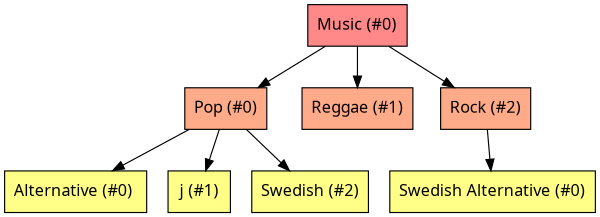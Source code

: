 digraph {
    size=4; 
    node [shape=solid, style=filled, fontname="monoOne"];

    "Music (#0)" [fillcolor="#ff8888"];

    "Pop (#0)" [fillcolor="#ffaa88"];
    "Reggae (#1)" [fillcolor="#ffaa88"];
    "Rock (#2)" [fillcolor="#ffaa88"];

    "Alternative (#0) " [fillcolor="#ffff88"];
    "j (#1)" [fillcolor="#ffff88"];
    "Swedish (#2)" [fillcolor="#ffff88"];
    "Swedish Alternative (#0)" [fillcolor="#ffff88"];

    // ------------------

    "Music (#0)" -> "Pop (#0)"
    "Music (#0)" -> "Reggae (#1)"
    "Music (#0)" -> "Rock (#2)"

    "Pop (#0)" -> "Alternative (#0) "
    "Pop (#0)" -> "j (#1)"
    "Pop (#0)" -> "Swedish (#2)"

    "Rock (#2)" -> "Swedish Alternative (#0)"
}
